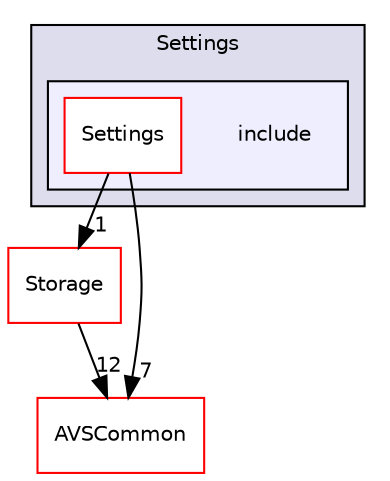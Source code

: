 digraph "/workplace/avs-device-sdk/Settings/include" {
  compound=true
  node [ fontsize="10", fontname="Helvetica"];
  edge [ labelfontsize="10", labelfontname="Helvetica"];
  subgraph clusterdir_8ae0dd75af039a94f4269584fb8eef13 {
    graph [ bgcolor="#ddddee", pencolor="black", label="Settings" fontname="Helvetica", fontsize="10", URL="dir_8ae0dd75af039a94f4269584fb8eef13.html"]
  subgraph clusterdir_432cbbb5245314b613ff1e5a0d6316fd {
    graph [ bgcolor="#eeeeff", pencolor="black", label="" URL="dir_432cbbb5245314b613ff1e5a0d6316fd.html"];
    dir_432cbbb5245314b613ff1e5a0d6316fd [shape=plaintext label="include"];
    dir_5ad71ff850730ae2a3f8f6d36f5ecd38 [shape=box label="Settings" color="red" fillcolor="white" style="filled" URL="dir_5ad71ff850730ae2a3f8f6d36f5ecd38.html"];
  }
  }
  dir_d29c5f5a2915d6c5388c9daae4f109c7 [shape=box label="Storage" fillcolor="white" style="filled" color="red" URL="dir_d29c5f5a2915d6c5388c9daae4f109c7.html"];
  dir_13e65effb2bde530b17b3d5eefcd0266 [shape=box label="AVSCommon" fillcolor="white" style="filled" color="red" URL="dir_13e65effb2bde530b17b3d5eefcd0266.html"];
  dir_5ad71ff850730ae2a3f8f6d36f5ecd38->dir_d29c5f5a2915d6c5388c9daae4f109c7 [headlabel="1", labeldistance=1.5 headhref="dir_000287_000302.html"];
  dir_5ad71ff850730ae2a3f8f6d36f5ecd38->dir_13e65effb2bde530b17b3d5eefcd0266 [headlabel="7", labeldistance=1.5 headhref="dir_000287_000015.html"];
  dir_d29c5f5a2915d6c5388c9daae4f109c7->dir_13e65effb2bde530b17b3d5eefcd0266 [headlabel="12", labeldistance=1.5 headhref="dir_000302_000015.html"];
}
